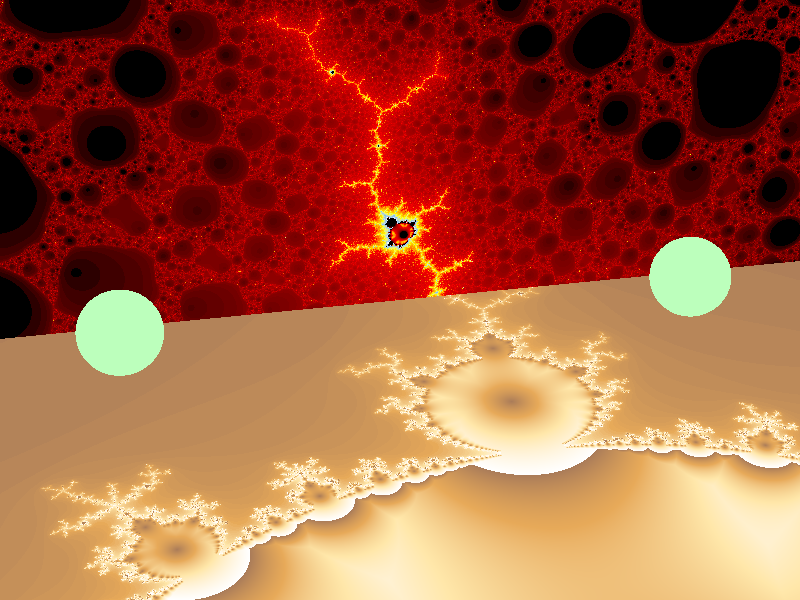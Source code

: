 // Persistence Of Vision raytracer sample file.
//	File: fractals2.pov
//	Last updated: 6/5/02
//	Author: Juha Nieminen
//	Description:
// Demonstrates the use of fractal patterns.
// The fractals used are:
// - Wall: A magnet2m pigment with interior type 1.
// - Floor: A mandelbrot pigment and normal with
//   interior type 1.
//
// -w320 -h240
// -w800 -h600 +a0.3

#version 3.6;

global_settings {
  assumed_gamma 1.0
  max_trace_level 5
}

camera { location <-2,5,-10>*1.4 look_at -y angle 35 }
light_source { <0,0,-.1>,<1,.95,.8> }

// Magnet2m:
plane
{ -z,0
  pigment
  { magnet 2 mandel 300
    color_map
    { [0 rgb -.5]
      [.2 rgb x]
      [.3 rgb x+y]
      [.5 rgb <.2,.5,.9>]
      [1 rgb 1]
    }
    interior 1,200000
    translate <-1.693285,-.69524>
    scale 10000
  }
  finish { ambient 1 }
}

// Mandel:
plane
{ y,-1
  texture
  { pigment
    { mandel 50
      interior 1,5
      color_map
      { [0 rgb <.4,.2,.1>]
        [.3 rgb <.8,.4,.1>]
        [.6 rgb <1,.8,.4>]
        [1 rgb 1]
      }
    }
    normal
    { mandel 80 1
      interior 1,5
      slope_map { [0 <0,0>][.5 <.5,1>][1 <1,0>] }
    }
    finish { specular 1 reflection .3 }

    translate <.2,-1>
    scale 10
    rotate x*90
  }
}

union
{ sphere { <3.5,-.5,-1>,.5 }
  sphere { <-3.5,-.5,-1>,.5 }
  pigment { rgb <.5,1,.5> }
  finish { specular .8 reflection .5 }
}
